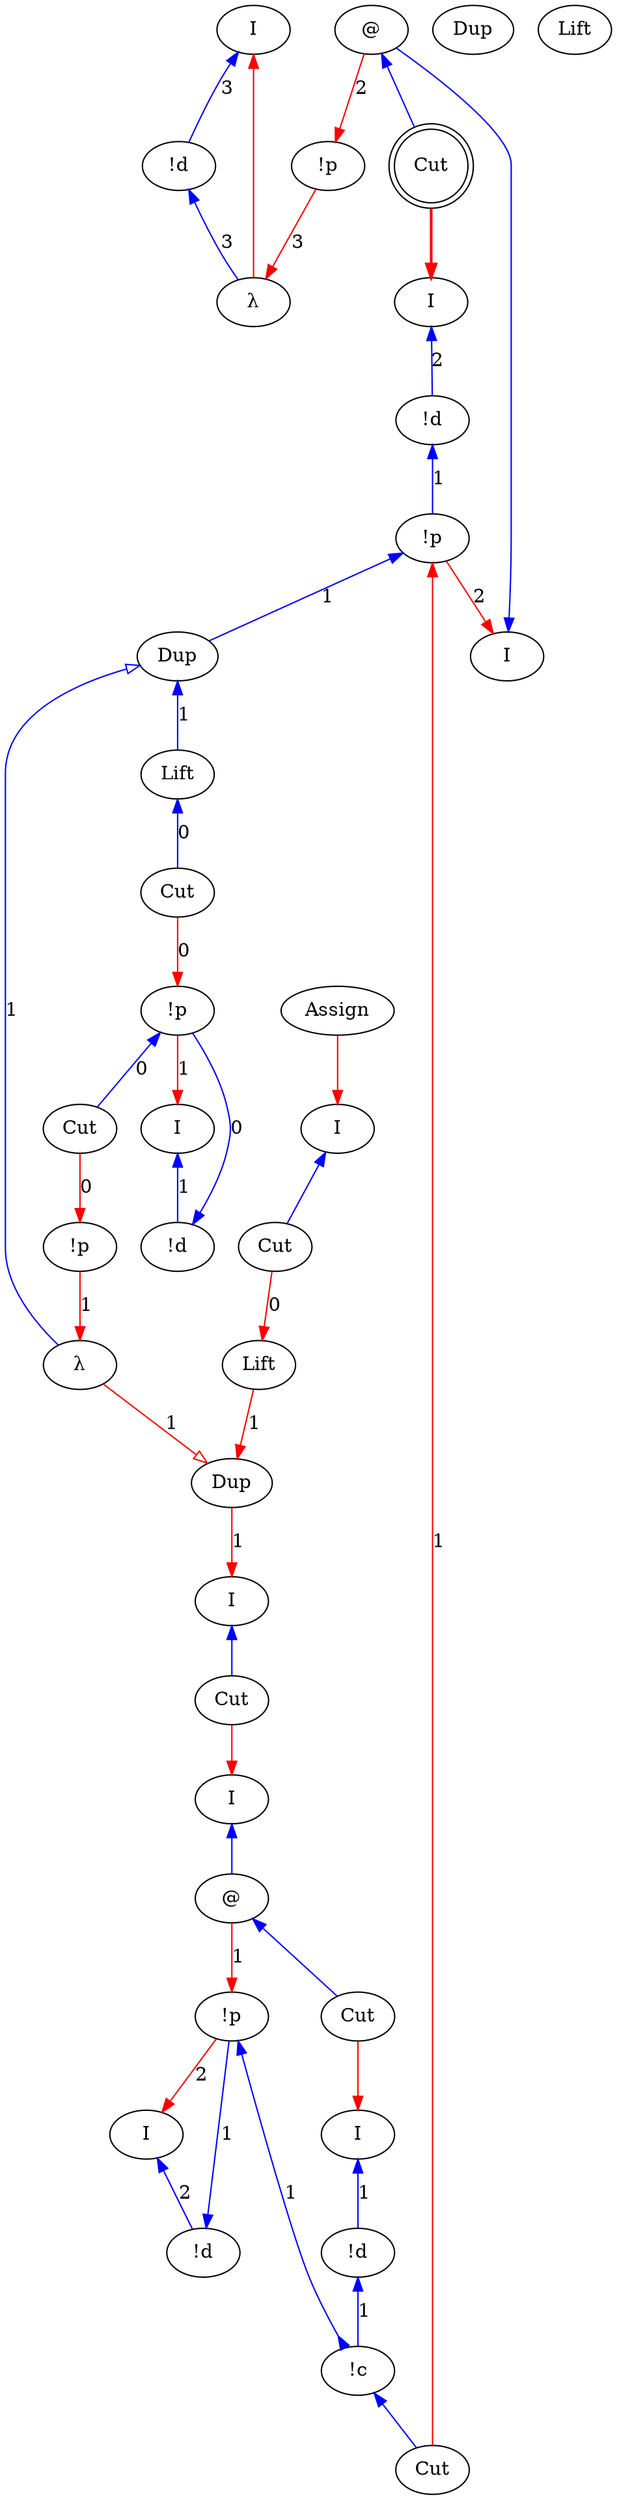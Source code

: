 digraph {
rankdir="TB"
"I0" [label="I"]
"!d1" [label="!d"]
"λ2" [label="λ"]
"!p3" [label="!p"]
"I4" [label="I"]
"@5" [label="@"]
"I6" [label="I"]
"!d7" [label="!d"]
"Cut8" [label="Cut",shape=doublecircle]
"!p9" [label="!p"]
"I10" [label="I"]
"I11" [label="I"]
"!d12" [label="!d"]
"!p13" [label="!p"]
"I14" [label="I"]
"@15" [label="@"]
"I16" [label="I"]
"!d17" [label="!d"]
"Cut18" [label="Cut"]
"!c19" [label="!c"]
"I20" [label="I"]
"!d21" [label="!d"]
"!p22" [label="!p"]
"I23" [label="I"]
"Assign24" [label="Assign"]
"Cut25" [label="Cut"]
"Cut26" [label="Cut"]
"!p27" [label="!p"]
"Cut28" [label="Cut"]
"λ29" [label="λ"]
"Dup30" [label="Dup"]
"Dup31" [label="Dup"]
"Dup32" [label="Dup"]
"Lift33" [label="Lift"]
"Lift34" [label="Lift"]
"Lift35" [label="Lift"]
"Cut36" [label="Cut"]
"Cut37" [label="Cut"]
"Dup31" -> "Lift34"[color=blue,weight=1,tooltip="h101",label="1",arrowtail=normal,arrowhead=none,dir=both]
"Dup31" -> "λ29"[color=blue,weight=1,tooltip="h105",label="1",arrowtail=onormal,arrowhead=none,dir=both]
"Lift34" -> "Cut36"[color=blue,weight=1,tooltip="h109",label="0",arrowtail=normal,arrowhead=none,dir=both]
"!p9" -> "Dup31"[color=blue,weight=1,tooltip="h34",label="1",arrowtail=normal,arrowhead=none,dir=both]
"!d7" -> "!p9"[color=blue,weight=1,tooltip="hf65",label="1",arrowtail=normal,arrowhead=none,dir=both]
"I6" -> "!d7"[color=blue,weight=1,tooltip="hret73",label="2",arrowtail=normal,arrowhead=none,dir=both]
"!d1" -> "λ2"[color=blue,weight=1,tooltip="i81",label="3",arrowtail=normal,arrowhead=none,dir=both]
"I0" -> "!d1"[color=blue,weight=1,tooltip="iret84",label="3",arrowtail=normal,arrowhead=none,dir=both]
"I23" -> "Cut37"[color=blue,weight=1,tooltip="lret19",arrowtail=normal,arrowhead=none,dir=both]
"I14" -> "@15"[color=blue,weight=1,tooltip="lret53",arrowtail=normal,arrowhead=none,dir=both]
"I10" -> "Cut26"[color=blue,weight=1,tooltip="lret62",arrowtail=normal,arrowhead=none,dir=both]
"I4" -> "@5"[color=blue,weight=1,tooltip="lret75",arrowtail=normal,arrowhead=none,dir=both]
"@15" -> "Cut18"[color=blue,weight=1,tooltip="lval48",arrowtail=normal,arrowhead=none,dir=both]
"@5" -> "Cut8"[color=blue,weight=1,tooltip="lval70",arrowtail=normal,arrowhead=none,dir=both]
"Cut36" -> "!p22"[color=red,weight=2,tooltip="newrret18",label="0",arrowhead=normal,arrowtail=none,dir=both]
"@15" -> "!p13"[color=red,weight=2,tooltip="newrret52",label="1",arrowhead=normal,arrowtail=none,dir=both]
"Cut25" -> "!p9"[color=red,weight=2,tooltip="newrret61",label="1",arrowhead=normal,arrowtail=none,dir=both]
"@5" -> "!p3"[color=red,weight=2,tooltip="newrret74",label="2",arrowhead=normal,arrowtail=none,dir=both]
"Cut28" -> "!p27"[color=red,weight=2,tooltip="newrret94",label="0",arrowhead=normal,arrowtail=none,dir=both]
"!p22" -> "I20"[color=red,weight=2,tooltip="newrretf23",label="1",arrowhead=normal,arrowtail=none,dir=both]
"!p13" -> "I11"[color=red,weight=2,tooltip="newrretf57",label="2",arrowhead=normal,arrowtail=none,dir=both]
"!p9" -> "I4"[color=red,weight=2,tooltip="newrretf66",label="2",arrowhead=normal,arrowtail=none,dir=both]
"!p3" -> "λ2"[color=red,weight=2,tooltip="newrretf78",label="3",arrowhead=normal,arrowtail=none,dir=both]
"!p27" -> "λ29"[color=red,weight=2,tooltip="newrretf92",label="1",arrowhead=normal,arrowtail=none,dir=both]
"Lift35" -> "Dup32"[color=red,weight=2,tooltip="ret102",label="1",arrowhead=normal,arrowtail=none,dir=both]
"λ29" -> "Dup32"[color=red,weight=2,tooltip="ret106",label="1",arrowhead=onormal,arrowtail=none,dir=both]
"Cut37" -> "Lift35"[color=red,weight=2,tooltip="ret110",label="0",arrowhead=normal,arrowtail=none,dir=both]
"Dup32" -> "I10"[color=red,weight=2,tooltip="ret35",label="1",arrowhead=normal,arrowtail=none,dir=both]
"Cut26" -> "I14"[color=red,weight=2,tooltip="ret42",arrowhead=normal,arrowtail=none,dir=both]
"Assign24" -> "I23"[color=red,weight=2,tooltip="ret8",arrowhead=normal,arrowtail=none,dir=both]
"λ2" -> "I0"[color=red,weight=2,tooltip="ret82",arrowhead=normal,arrowtail=none,dir=both]
"Cut18" -> "I16"[color=red,weight=2,tooltip="rval49",arrowhead=normal,arrowtail=none,dir=both]
"Cut8" -> "I6"[color=red,weight=2,tooltip="rval71",arrowhead=normal,arrowtail=none,penwidth=2,dir=both]
"!p22" -> "Cut28"[color=blue,weight=1,tooltip="xB10",label="0",arrowtail=normal,arrowhead=none,dir=both]
"!d21" -> "!p22"[color=blue,weight=1,tooltip="xBf22",label="0",arrowtail=normal,arrowhead=none,dir=both]
"I20" -> "!d21"[color=blue,weight=1,tooltip="xret26",label="1",arrowtail=normal,arrowhead=none,dir=both]
"!c19" -> "Cut25"[color=blue,weight=1,tooltip="y41",arrowtail=normal,arrowhead=none,dir=both]
"!d17" -> "!c19"[color=blue,weight=1,tooltip="yA43",label="1",arrowtail=normal,arrowhead=none,dir=both]
"!p13" -> "!c19"[color=blue,weight=1,tooltip="yB44",label="1",arrowtail=normal,arrowhead=inv,dir=both]
"!d12" -> "!p13"[color=blue,weight=1,tooltip="yBf56",label="1",arrowtail=normal,arrowhead=none,dir=both]
"I16" -> "!d17"[color=blue,weight=1,tooltip="yret51",label="1",arrowtail=normal,arrowhead=none,dir=both]
"I11" -> "!d12"[color=blue,weight=1,tooltip="yret60",label="2",arrowtail=normal,arrowhead=none,dir=both]
}

